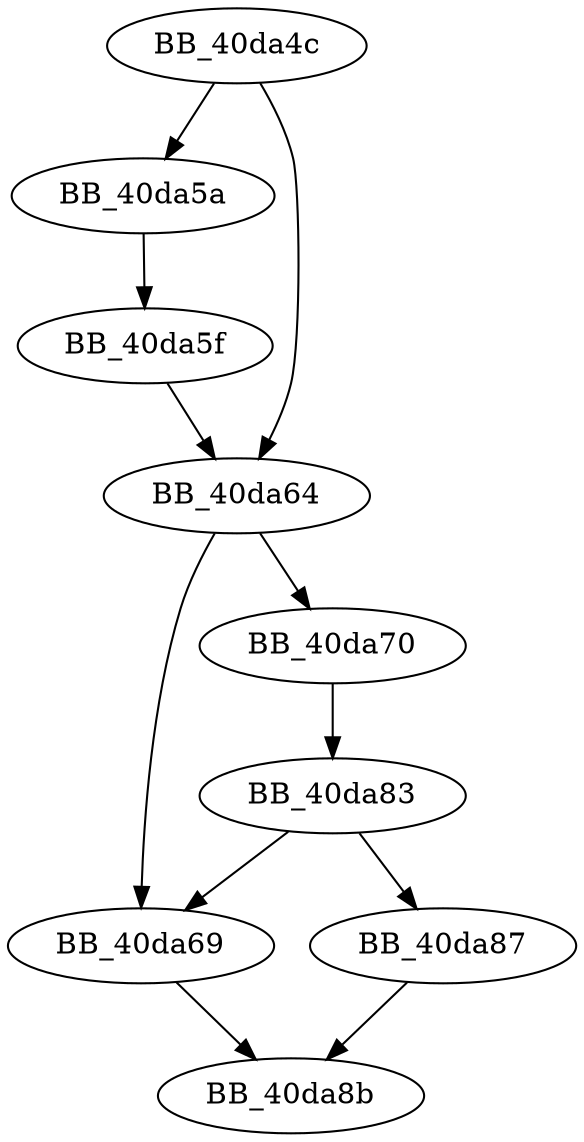 DiGraph __putwch_nolock{
BB_40da4c->BB_40da5a
BB_40da4c->BB_40da64
BB_40da5a->BB_40da5f
BB_40da5f->BB_40da64
BB_40da64->BB_40da69
BB_40da64->BB_40da70
BB_40da69->BB_40da8b
BB_40da70->BB_40da83
BB_40da83->BB_40da69
BB_40da83->BB_40da87
BB_40da87->BB_40da8b
}
